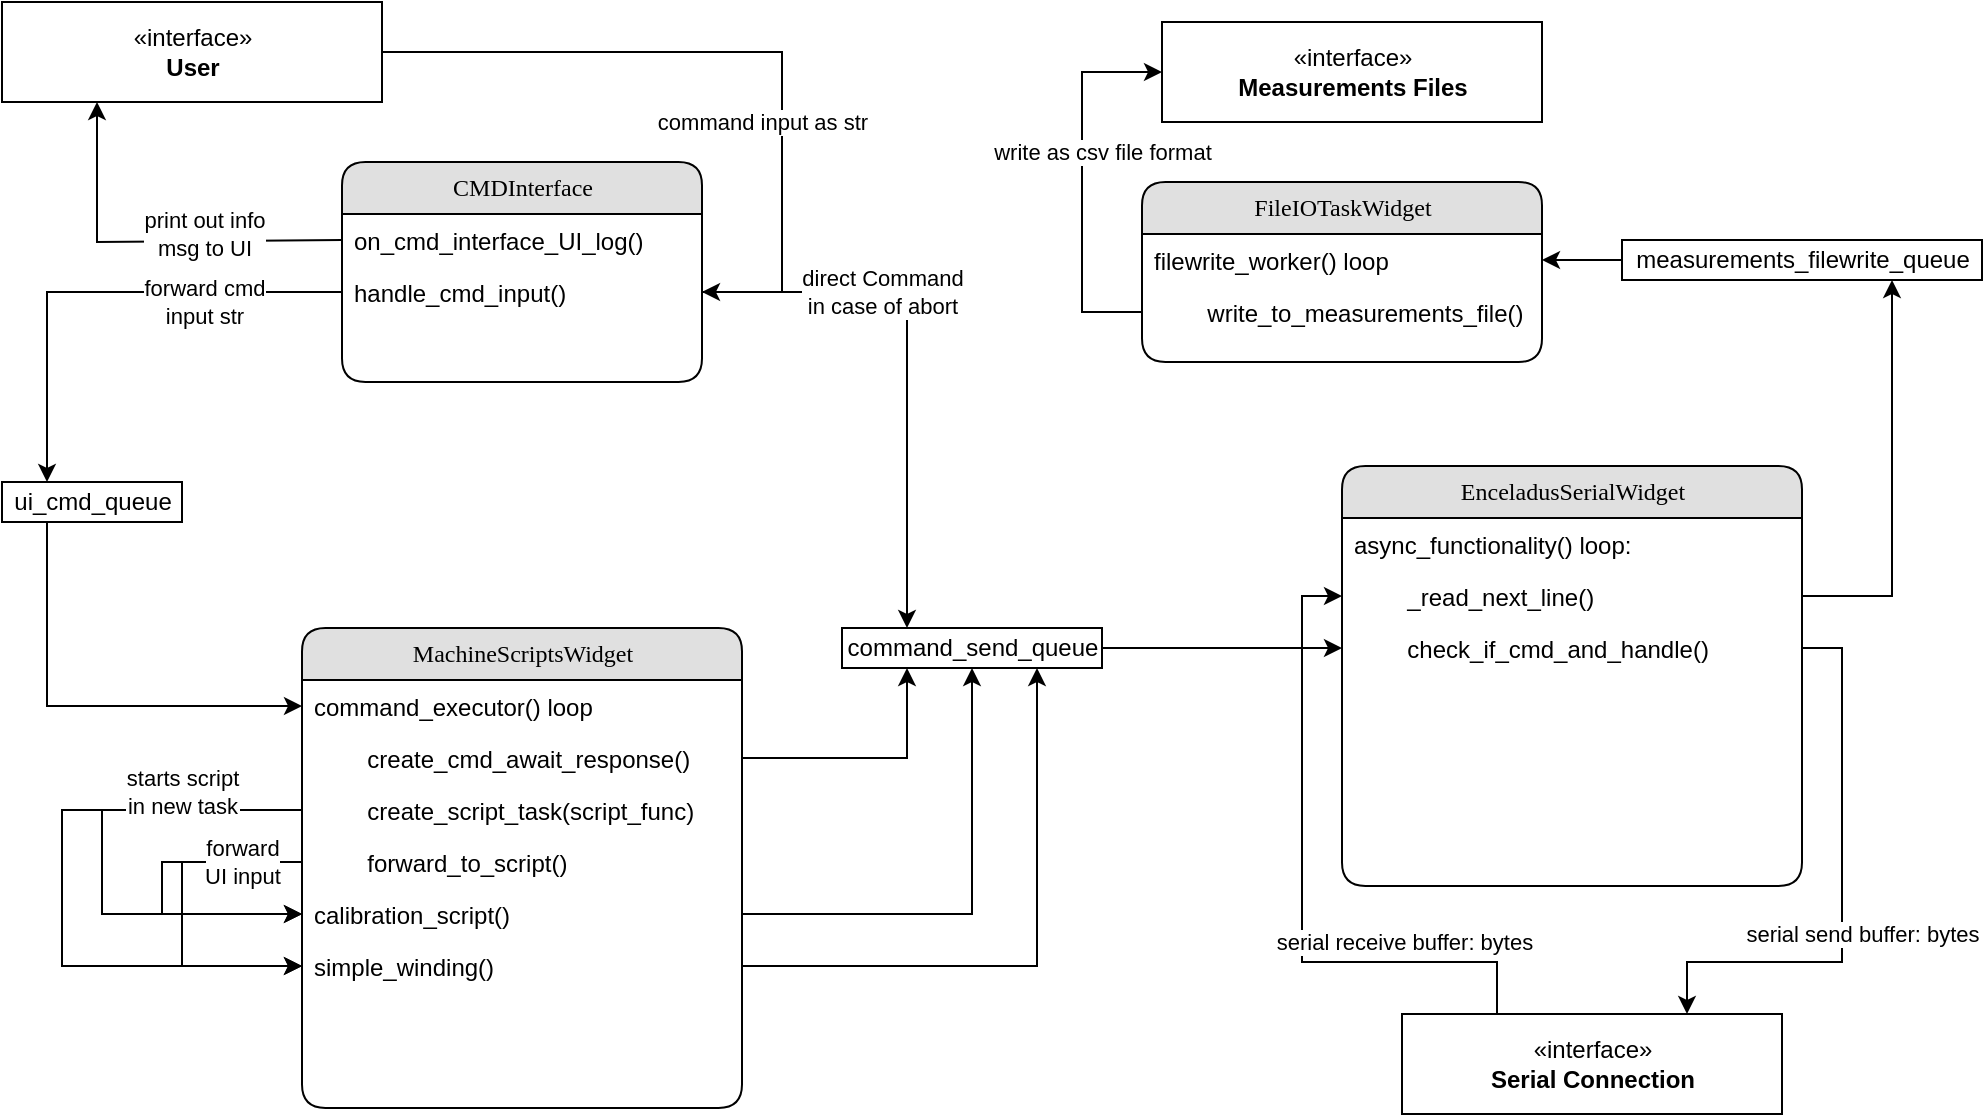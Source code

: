 <mxfile version="17.2.4" type="device"><diagram name="Page-1" id="5d7acffa-a066-3a61-03fe-96351882024d"><mxGraphModel dx="1185" dy="729" grid="1" gridSize="10" guides="1" tooltips="1" connect="1" arrows="1" fold="1" page="1" pageScale="1" pageWidth="1100" pageHeight="850" background="#ffffff" math="0" shadow="0"><root><mxCell id="0"/><mxCell id="1" parent="0"/><mxCell id="i4TpXxH6qMHAUGGeE5cf-1" value="CMDInterface" style="swimlane;html=1;fontStyle=0;childLayout=stackLayout;horizontal=1;startSize=26;fillColor=#e0e0e0;horizontalStack=0;resizeParent=1;resizeLast=0;collapsible=1;marginBottom=0;swimlaneFillColor=#ffffff;align=center;rounded=1;shadow=0;comic=0;labelBackgroundColor=none;strokeWidth=1;fontFamily=Verdana;fontSize=12" parent="1" vertex="1"><mxGeometry x="180" y="90" width="180" height="110" as="geometry"/></mxCell><mxCell id="i4TpXxH6qMHAUGGeE5cf-4" value="on_cmd_interface_UI_log()" style="text;html=1;strokeColor=none;fillColor=none;spacingLeft=4;spacingRight=4;whiteSpace=wrap;overflow=hidden;rotatable=0;points=[[0,0.5],[1,0.5]];portConstraint=eastwest;" parent="i4TpXxH6qMHAUGGeE5cf-1" vertex="1"><mxGeometry y="26" width="180" height="26" as="geometry"/></mxCell><mxCell id="i4TpXxH6qMHAUGGeE5cf-3" value="handle_cmd_input()" style="text;html=1;strokeColor=none;fillColor=none;spacingLeft=4;spacingRight=4;whiteSpace=wrap;overflow=hidden;rotatable=0;points=[[0,0.5],[1,0.5]];portConstraint=eastwest;" parent="i4TpXxH6qMHAUGGeE5cf-1" vertex="1"><mxGeometry y="52" width="180" height="26" as="geometry"/></mxCell><mxCell id="i4TpXxH6qMHAUGGeE5cf-5" value="EnceladusSerialWidget" style="swimlane;html=1;fontStyle=0;childLayout=stackLayout;horizontal=1;startSize=26;fillColor=#e0e0e0;horizontalStack=0;resizeParent=1;resizeLast=0;collapsible=1;marginBottom=0;swimlaneFillColor=#ffffff;align=center;rounded=1;shadow=0;comic=0;labelBackgroundColor=none;strokeWidth=1;fontFamily=Verdana;fontSize=12" parent="1" vertex="1"><mxGeometry x="680" y="242" width="230" height="210" as="geometry"/></mxCell><mxCell id="i4TpXxH6qMHAUGGeE5cf-28" value="async_functionality() loop:" style="text;html=1;strokeColor=none;fillColor=none;spacingLeft=4;spacingRight=4;whiteSpace=wrap;overflow=hidden;rotatable=0;points=[[0,0.5],[1,0.5]];portConstraint=eastwest;" parent="i4TpXxH6qMHAUGGeE5cf-5" vertex="1"><mxGeometry y="26" width="230" height="26" as="geometry"/></mxCell><mxCell id="i4TpXxH6qMHAUGGeE5cf-32" value="&lt;span&gt;&#9;&lt;/span&gt;&lt;span style=&quot;white-space: pre&quot;&gt;&#9;&lt;/span&gt;_read_next_line()" style="text;html=1;strokeColor=none;fillColor=none;spacingLeft=4;spacingRight=4;whiteSpace=wrap;overflow=hidden;rotatable=0;points=[[0,0.5],[1,0.5]];portConstraint=eastwest;" parent="i4TpXxH6qMHAUGGeE5cf-5" vertex="1"><mxGeometry y="52" width="230" height="26" as="geometry"/></mxCell><mxCell id="pS45frZ2TKlBnJ-dNqKN-1" value="&lt;span style=&quot;white-space: pre&quot;&gt;&#9;&lt;/span&gt;check_if_cmd_and_handle()" style="text;html=1;strokeColor=none;fillColor=none;spacingLeft=4;spacingRight=4;whiteSpace=wrap;overflow=hidden;rotatable=0;points=[[0,0.5],[1,0.5]];portConstraint=eastwest;" vertex="1" parent="i4TpXxH6qMHAUGGeE5cf-5"><mxGeometry y="78" width="230" height="26" as="geometry"/></mxCell><mxCell id="i4TpXxH6qMHAUGGeE5cf-9" value="FileIOTaskWidget" style="swimlane;html=1;fontStyle=0;childLayout=stackLayout;horizontal=1;startSize=26;fillColor=#e0e0e0;horizontalStack=0;resizeParent=1;resizeLast=0;collapsible=1;marginBottom=0;swimlaneFillColor=#ffffff;align=center;rounded=1;shadow=0;comic=0;labelBackgroundColor=none;strokeWidth=1;fontFamily=Verdana;fontSize=12" parent="1" vertex="1"><mxGeometry x="580" y="100" width="200" height="90" as="geometry"/></mxCell><mxCell id="i4TpXxH6qMHAUGGeE5cf-43" value="filewrite_worker() loop" style="text;html=1;strokeColor=none;fillColor=none;spacingLeft=4;spacingRight=4;whiteSpace=wrap;overflow=hidden;rotatable=0;points=[[0,0.5],[1,0.5]];portConstraint=eastwest;" parent="i4TpXxH6qMHAUGGeE5cf-9" vertex="1"><mxGeometry y="26" width="200" height="26" as="geometry"/></mxCell><mxCell id="i4TpXxH6qMHAUGGeE5cf-44" value="&lt;span style=&quot;white-space: pre&quot;&gt;&#9;&lt;/span&gt;write_to_measurements_file()" style="text;html=1;strokeColor=none;fillColor=none;spacingLeft=4;spacingRight=4;whiteSpace=wrap;overflow=hidden;rotatable=0;points=[[0,0.5],[1,0.5]];portConstraint=eastwest;" parent="i4TpXxH6qMHAUGGeE5cf-9" vertex="1"><mxGeometry y="52" width="200" height="26" as="geometry"/></mxCell><mxCell id="i4TpXxH6qMHAUGGeE5cf-13" value="MachineScriptsWidget" style="swimlane;html=1;fontStyle=0;childLayout=stackLayout;horizontal=1;startSize=26;fillColor=#e0e0e0;horizontalStack=0;resizeParent=1;resizeLast=0;collapsible=1;marginBottom=0;swimlaneFillColor=#ffffff;align=center;rounded=1;shadow=0;comic=0;labelBackgroundColor=none;strokeWidth=1;fontFamily=Verdana;fontSize=12" parent="1" vertex="1"><mxGeometry x="160" y="323" width="220" height="240" as="geometry"/></mxCell><mxCell id="i4TpXxH6qMHAUGGeE5cf-23" value="command_executor() loop" style="text;html=1;strokeColor=none;fillColor=none;spacingLeft=4;spacingRight=4;whiteSpace=wrap;overflow=hidden;rotatable=0;points=[[0,0.5],[1,0.5]];portConstraint=eastwest;" parent="i4TpXxH6qMHAUGGeE5cf-13" vertex="1"><mxGeometry y="26" width="220" height="26" as="geometry"/></mxCell><mxCell id="i4TpXxH6qMHAUGGeE5cf-15" value="&lt;span style=&quot;white-space: pre&quot;&gt;&#9;&lt;/span&gt;create_cmd_await_response()" style="text;html=1;strokeColor=none;fillColor=none;spacingLeft=4;spacingRight=4;whiteSpace=wrap;overflow=hidden;rotatable=0;points=[[0,0.5],[1,0.5]];portConstraint=eastwest;" parent="i4TpXxH6qMHAUGGeE5cf-13" vertex="1"><mxGeometry y="52" width="220" height="26" as="geometry"/></mxCell><mxCell id="pS45frZ2TKlBnJ-dNqKN-26" style="edgeStyle=orthogonalEdgeStyle;rounded=0;orthogonalLoop=1;jettySize=auto;html=1;exitX=0;exitY=0.5;exitDx=0;exitDy=0;entryX=0;entryY=0.5;entryDx=0;entryDy=0;" edge="1" parent="i4TpXxH6qMHAUGGeE5cf-13" source="pS45frZ2TKlBnJ-dNqKN-22" target="pS45frZ2TKlBnJ-dNqKN-25"><mxGeometry relative="1" as="geometry"><Array as="points"><mxPoint x="-120" y="91"/><mxPoint x="-120" y="169"/></Array></mxGeometry></mxCell><mxCell id="pS45frZ2TKlBnJ-dNqKN-27" style="edgeStyle=orthogonalEdgeStyle;rounded=0;orthogonalLoop=1;jettySize=auto;html=1;exitX=0;exitY=0.5;exitDx=0;exitDy=0;entryX=0;entryY=0.5;entryDx=0;entryDy=0;" edge="1" parent="i4TpXxH6qMHAUGGeE5cf-13" source="pS45frZ2TKlBnJ-dNqKN-22" target="pS45frZ2TKlBnJ-dNqKN-24"><mxGeometry relative="1" as="geometry"><Array as="points"><mxPoint x="-100" y="91"/><mxPoint x="-100" y="143"/></Array></mxGeometry></mxCell><mxCell id="pS45frZ2TKlBnJ-dNqKN-28" value="starts script&lt;br&gt;in new task" style="edgeLabel;html=1;align=center;verticalAlign=middle;resizable=0;points=[];" vertex="1" connectable="0" parent="pS45frZ2TKlBnJ-dNqKN-27"><mxGeometry x="-0.539" relative="1" as="geometry"><mxPoint x="-2" y="-9" as="offset"/></mxGeometry></mxCell><mxCell id="pS45frZ2TKlBnJ-dNqKN-22" value="&lt;span style=&quot;white-space: pre&quot;&gt;&#9;&lt;/span&gt;create_script_task(script_func)" style="text;html=1;strokeColor=none;fillColor=none;spacingLeft=4;spacingRight=4;whiteSpace=wrap;overflow=hidden;rotatable=0;points=[[0,0.5],[1,0.5]];portConstraint=eastwest;" vertex="1" parent="i4TpXxH6qMHAUGGeE5cf-13"><mxGeometry y="78" width="220" height="26" as="geometry"/></mxCell><mxCell id="pS45frZ2TKlBnJ-dNqKN-29" style="edgeStyle=orthogonalEdgeStyle;rounded=0;orthogonalLoop=1;jettySize=auto;html=1;exitX=0;exitY=0.5;exitDx=0;exitDy=0;entryX=0;entryY=0.5;entryDx=0;entryDy=0;" edge="1" parent="i4TpXxH6qMHAUGGeE5cf-13" source="pS45frZ2TKlBnJ-dNqKN-23" target="pS45frZ2TKlBnJ-dNqKN-24"><mxGeometry relative="1" as="geometry"><Array as="points"><mxPoint x="-70" y="117"/><mxPoint x="-70" y="143"/></Array></mxGeometry></mxCell><mxCell id="pS45frZ2TKlBnJ-dNqKN-30" style="edgeStyle=orthogonalEdgeStyle;rounded=0;orthogonalLoop=1;jettySize=auto;html=1;exitX=0;exitY=0.5;exitDx=0;exitDy=0;entryX=0;entryY=0.5;entryDx=0;entryDy=0;" edge="1" parent="i4TpXxH6qMHAUGGeE5cf-13" source="pS45frZ2TKlBnJ-dNqKN-23" target="pS45frZ2TKlBnJ-dNqKN-25"><mxGeometry relative="1" as="geometry"><Array as="points"><mxPoint x="-60" y="117"/><mxPoint x="-60" y="169"/></Array></mxGeometry></mxCell><mxCell id="pS45frZ2TKlBnJ-dNqKN-31" value="forward&lt;br&gt;UI input" style="edgeLabel;html=1;align=center;verticalAlign=middle;resizable=0;points=[];" vertex="1" connectable="0" parent="pS45frZ2TKlBnJ-dNqKN-30"><mxGeometry x="-0.715" relative="1" as="geometry"><mxPoint x="-6" as="offset"/></mxGeometry></mxCell><mxCell id="pS45frZ2TKlBnJ-dNqKN-23" value="&lt;span style=&quot;white-space: pre&quot;&gt;&#9;&lt;/span&gt;forward_to_script()" style="text;html=1;strokeColor=none;fillColor=none;spacingLeft=4;spacingRight=4;whiteSpace=wrap;overflow=hidden;rotatable=0;points=[[0,0.5],[1,0.5]];portConstraint=eastwest;" vertex="1" parent="i4TpXxH6qMHAUGGeE5cf-13"><mxGeometry y="104" width="220" height="26" as="geometry"/></mxCell><mxCell id="pS45frZ2TKlBnJ-dNqKN-24" value="calibration_script()" style="text;html=1;strokeColor=none;fillColor=none;spacingLeft=4;spacingRight=4;whiteSpace=wrap;overflow=hidden;rotatable=0;points=[[0,0.5],[1,0.5]];portConstraint=eastwest;" vertex="1" parent="i4TpXxH6qMHAUGGeE5cf-13"><mxGeometry y="130" width="220" height="26" as="geometry"/></mxCell><mxCell id="pS45frZ2TKlBnJ-dNqKN-25" value="simple_winding()" style="text;html=1;strokeColor=none;fillColor=none;spacingLeft=4;spacingRight=4;whiteSpace=wrap;overflow=hidden;rotatable=0;points=[[0,0.5],[1,0.5]];portConstraint=eastwest;" vertex="1" parent="i4TpXxH6qMHAUGGeE5cf-13"><mxGeometry y="156" width="220" height="26" as="geometry"/></mxCell><mxCell id="i4TpXxH6qMHAUGGeE5cf-31" style="edgeStyle=orthogonalEdgeStyle;rounded=0;orthogonalLoop=1;jettySize=auto;html=1;exitX=0.25;exitY=0;exitDx=0;exitDy=0;entryX=0;entryY=0.5;entryDx=0;entryDy=0;fontColor=#000000;" parent="1" source="i4TpXxH6qMHAUGGeE5cf-30" target="i4TpXxH6qMHAUGGeE5cf-32" edge="1"><mxGeometry relative="1" as="geometry"><Array as="points"><mxPoint x="758" y="490"/><mxPoint x="660" y="490"/><mxPoint x="660" y="307"/></Array></mxGeometry></mxCell><mxCell id="pS45frZ2TKlBnJ-dNqKN-5" value="serial receive buffer: bytes" style="edgeLabel;html=1;align=center;verticalAlign=middle;resizable=0;points=[];" vertex="1" connectable="0" parent="i4TpXxH6qMHAUGGeE5cf-31"><mxGeometry x="-0.248" y="-2" relative="1" as="geometry"><mxPoint x="50" y="-8" as="offset"/></mxGeometry></mxCell><mxCell id="i4TpXxH6qMHAUGGeE5cf-30" value="&lt;span&gt;«interface»&lt;br&gt;&lt;b&gt;Serial Connection&lt;/b&gt;&lt;/span&gt;" style="html=1;labelBackgroundColor=#FFFFFF;" parent="1" vertex="1"><mxGeometry x="710" y="516" width="190" height="50" as="geometry"/></mxCell><mxCell id="i4TpXxH6qMHAUGGeE5cf-35" style="edgeStyle=orthogonalEdgeStyle;rounded=0;orthogonalLoop=1;jettySize=auto;html=1;exitX=1;exitY=0.5;exitDx=0;exitDy=0;fontColor=#000000;entryX=0.75;entryY=1;entryDx=0;entryDy=0;" parent="1" source="i4TpXxH6qMHAUGGeE5cf-32" target="pS45frZ2TKlBnJ-dNqKN-38" edge="1"><mxGeometry relative="1" as="geometry"><mxPoint x="800" y="230" as="targetPoint"/><Array as="points"><mxPoint x="955" y="307"/></Array></mxGeometry></mxCell><mxCell id="i4TpXxH6qMHAUGGeE5cf-37" value="&lt;span&gt;«interface»&lt;br&gt;&lt;b&gt;Measurements Files&lt;/b&gt;&lt;br&gt;&lt;/span&gt;" style="html=1;labelBackgroundColor=#FFFFFF;" parent="1" vertex="1"><mxGeometry x="590" y="20" width="190" height="50" as="geometry"/></mxCell><mxCell id="i4TpXxH6qMHAUGGeE5cf-40" style="edgeStyle=orthogonalEdgeStyle;rounded=0;orthogonalLoop=1;jettySize=auto;html=1;exitX=1;exitY=0.5;exitDx=0;exitDy=0;entryX=0.75;entryY=0;entryDx=0;entryDy=0;fontColor=#000000;" parent="1" source="pS45frZ2TKlBnJ-dNqKN-1" target="i4TpXxH6qMHAUGGeE5cf-30" edge="1"><mxGeometry relative="1" as="geometry"><mxPoint x="670" y="479" as="sourcePoint"/><Array as="points"><mxPoint x="930" y="333"/><mxPoint x="930" y="490"/><mxPoint x="853" y="490"/></Array></mxGeometry></mxCell><mxCell id="pS45frZ2TKlBnJ-dNqKN-4" value="serial send buffer: bytes" style="edgeLabel;html=1;align=center;verticalAlign=middle;resizable=0;points=[];" vertex="1" connectable="0" parent="i4TpXxH6qMHAUGGeE5cf-40"><mxGeometry x="-0.068" relative="1" as="geometry"><mxPoint x="10" y="32" as="offset"/></mxGeometry></mxCell><mxCell id="pS45frZ2TKlBnJ-dNqKN-7" style="edgeStyle=orthogonalEdgeStyle;rounded=0;orthogonalLoop=1;jettySize=auto;html=1;exitX=0;exitY=0.5;exitDx=0;exitDy=0;entryX=0;entryY=0.5;entryDx=0;entryDy=0;" edge="1" parent="1" source="i4TpXxH6qMHAUGGeE5cf-44" target="i4TpXxH6qMHAUGGeE5cf-37"><mxGeometry relative="1" as="geometry"><Array as="points"><mxPoint x="550" y="165"/><mxPoint x="550" y="45"/></Array></mxGeometry></mxCell><mxCell id="pS45frZ2TKlBnJ-dNqKN-8" value="write as csv file format" style="edgeLabel;html=1;align=center;verticalAlign=middle;resizable=0;points=[];" vertex="1" connectable="0" parent="pS45frZ2TKlBnJ-dNqKN-7"><mxGeometry x="0.025" y="1" relative="1" as="geometry"><mxPoint x="11" y="-13" as="offset"/></mxGeometry></mxCell><mxCell id="pS45frZ2TKlBnJ-dNqKN-10" style="edgeStyle=orthogonalEdgeStyle;rounded=0;orthogonalLoop=1;jettySize=auto;html=1;exitX=1;exitY=0.5;exitDx=0;exitDy=0;entryX=1;entryY=0.5;entryDx=0;entryDy=0;" edge="1" parent="1" source="pS45frZ2TKlBnJ-dNqKN-9" target="i4TpXxH6qMHAUGGeE5cf-3"><mxGeometry relative="1" as="geometry"><Array as="points"><mxPoint x="400" y="35"/><mxPoint x="400" y="155"/></Array></mxGeometry></mxCell><mxCell id="pS45frZ2TKlBnJ-dNqKN-11" value="command input as str" style="edgeLabel;html=1;align=center;verticalAlign=middle;resizable=0;points=[];" vertex="1" connectable="0" parent="pS45frZ2TKlBnJ-dNqKN-10"><mxGeometry x="-0.224" y="3" relative="1" as="geometry"><mxPoint x="50" y="38" as="offset"/></mxGeometry></mxCell><mxCell id="pS45frZ2TKlBnJ-dNqKN-9" value="&lt;span&gt;«interface»&lt;br&gt;&lt;b&gt;User&lt;/b&gt;&lt;br&gt;&lt;/span&gt;" style="html=1;labelBackgroundColor=#FFFFFF;" vertex="1" parent="1"><mxGeometry x="10" y="10" width="190" height="50" as="geometry"/></mxCell><mxCell id="pS45frZ2TKlBnJ-dNqKN-12" style="edgeStyle=orthogonalEdgeStyle;rounded=0;orthogonalLoop=1;jettySize=auto;html=1;exitX=0;exitY=0.5;exitDx=0;exitDy=0;entryX=0.25;entryY=0;entryDx=0;entryDy=0;" edge="1" parent="1" source="i4TpXxH6qMHAUGGeE5cf-3" target="pS45frZ2TKlBnJ-dNqKN-36"><mxGeometry relative="1" as="geometry"><mxPoint x="180" y="290" as="targetPoint"/><Array as="points"><mxPoint x="33" y="155"/></Array></mxGeometry></mxCell><mxCell id="pS45frZ2TKlBnJ-dNqKN-15" value="&lt;span style=&quot;color: rgba(0 , 0 , 0 , 0) ; font-family: monospace ; font-size: 0px ; background-color: rgb(248 , 249 , 250)&quot;&gt;%3CmxGraphModel%3E%3Croot%3E%3CmxCell%20id%3D%220%22%2F%3E%3CmxCell%20id%3D%221%22%20parent%3D%220%22%2F%3E%3CmxCell%20id%3D%222%22%20value%3D%22%26lt%3Bspan%26gt%3B%C2%ABinterface%C2%BB%26lt%3Bbr%26gt%3B%26lt%3Bb%26gt%3BSerial%20Connection%26lt%3B%2Fb%26gt%3B%26lt%3B%2Fspan%26gt%3B%22%20style%3D%22html%3D1%3BlabelBackgroundColor%3D%23FFFFFF%3B%22%20vertex%3D%221%22%20parent%3D%221%22%3E%3CmxGeometry%20x%3D%22200%22%20y%3D%22650%22%20width%3D%22190%22%20height%3D%2250%22%20as%3D%22geometry%22%2F%3E%3C%2FmxCell%3E%3C%2Froot%3E%3C%2FmxGraphModel%3E&lt;/span&gt;&lt;span style=&quot;color: rgba(0 , 0 , 0 , 0) ; font-family: monospace ; font-size: 0px ; background-color: rgb(248 , 249 , 250)&quot;&gt;%3CmxGraphModel%3E%3Croot%3E%3CmxCell%20id%3D%220%22%2F%3E%3CmxCell%20id%3D%221%22%20parent%3D%220%22%2F%3E%3CmxCell%20id%3D%222%22%20value%3D%22%26lt%3Bspan%26gt%3B%C2%ABinterface%C2%BB%26lt%3Bbr%26gt%3B%26lt%3Bb%26gt%3BSerial%20Connection%26lt%3B%2Fb%26gt%3B%26lt%3B%2Fspan%26gt%3B%22%20style%3D%22html%3D1%3BlabelBackgroundColor%3D%23FFFFFF%3B%22%20vertex%3D%221%22%20parent%3D%221%22%3E%3CmxGeometry%20x%3D%22200%22%20y%3D%22650%22%20width%3D%22190%22%20height%3D%2250%22%20as%3D%22geometry%22%2F%3E%3C%2FmxCell%3E%3C%2Froot%3E%3C%2FmxGraphModel%3Ef&lt;/span&gt;" style="edgeLabel;html=1;align=center;verticalAlign=middle;resizable=0;points=[];" vertex="1" connectable="0" parent="pS45frZ2TKlBnJ-dNqKN-12"><mxGeometry x="-0.402" relative="1" as="geometry"><mxPoint as="offset"/></mxGeometry></mxCell><mxCell id="pS45frZ2TKlBnJ-dNqKN-16" value="forward cmd&lt;br&gt;input str" style="edgeLabel;html=1;align=center;verticalAlign=middle;resizable=0;points=[];" vertex="1" connectable="0" parent="pS45frZ2TKlBnJ-dNqKN-12"><mxGeometry x="-0.153" relative="1" as="geometry"><mxPoint x="33" y="5" as="offset"/></mxGeometry></mxCell><mxCell id="pS45frZ2TKlBnJ-dNqKN-13" style="edgeStyle=orthogonalEdgeStyle;rounded=0;orthogonalLoop=1;jettySize=auto;html=1;exitX=1;exitY=0.5;exitDx=0;exitDy=0;entryX=0.25;entryY=0;entryDx=0;entryDy=0;" edge="1" parent="1" source="i4TpXxH6qMHAUGGeE5cf-3" target="pS45frZ2TKlBnJ-dNqKN-37"><mxGeometry relative="1" as="geometry"><mxPoint x="470" y="370" as="targetPoint"/><Array as="points"><mxPoint x="463" y="155"/></Array></mxGeometry></mxCell><mxCell id="pS45frZ2TKlBnJ-dNqKN-14" value="direct Command&lt;br&gt;in case of abort" style="edgeLabel;html=1;align=center;verticalAlign=middle;resizable=0;points=[];" vertex="1" connectable="0" parent="pS45frZ2TKlBnJ-dNqKN-13"><mxGeometry x="-0.607" y="1" relative="1" as="geometry"><mxPoint x="37" y="1" as="offset"/></mxGeometry></mxCell><mxCell id="pS45frZ2TKlBnJ-dNqKN-17" style="edgeStyle=orthogonalEdgeStyle;rounded=0;orthogonalLoop=1;jettySize=auto;html=1;exitX=0;exitY=0.5;exitDx=0;exitDy=0;entryX=0.25;entryY=1;entryDx=0;entryDy=0;" edge="1" parent="1" source="i4TpXxH6qMHAUGGeE5cf-4" target="pS45frZ2TKlBnJ-dNqKN-9"><mxGeometry relative="1" as="geometry"><Array as="points"><mxPoint x="180" y="130"/><mxPoint x="57" y="130"/></Array></mxGeometry></mxCell><mxCell id="pS45frZ2TKlBnJ-dNqKN-18" value="print out info&lt;br&gt;msg to UI" style="edgeLabel;html=1;align=center;verticalAlign=middle;resizable=0;points=[];" vertex="1" connectable="0" parent="pS45frZ2TKlBnJ-dNqKN-17"><mxGeometry x="0.283" y="-1" relative="1" as="geometry"><mxPoint x="52" y="-3" as="offset"/></mxGeometry></mxCell><mxCell id="pS45frZ2TKlBnJ-dNqKN-32" style="edgeStyle=orthogonalEdgeStyle;rounded=0;orthogonalLoop=1;jettySize=auto;html=1;exitX=1;exitY=0.5;exitDx=0;exitDy=0;entryX=0.5;entryY=1;entryDx=0;entryDy=0;" edge="1" parent="1" source="pS45frZ2TKlBnJ-dNqKN-24" target="pS45frZ2TKlBnJ-dNqKN-37"><mxGeometry relative="1" as="geometry"><Array as="points"><mxPoint x="495" y="466"/></Array></mxGeometry></mxCell><mxCell id="pS45frZ2TKlBnJ-dNqKN-33" style="edgeStyle=orthogonalEdgeStyle;rounded=0;orthogonalLoop=1;jettySize=auto;html=1;exitX=1;exitY=0.5;exitDx=0;exitDy=0;entryX=0.75;entryY=1;entryDx=0;entryDy=0;" edge="1" parent="1" source="pS45frZ2TKlBnJ-dNqKN-25" target="pS45frZ2TKlBnJ-dNqKN-37"><mxGeometry relative="1" as="geometry"><mxPoint x="430" y="450" as="targetPoint"/><Array as="points"><mxPoint x="528" y="492"/></Array></mxGeometry></mxCell><mxCell id="pS45frZ2TKlBnJ-dNqKN-20" style="edgeStyle=orthogonalEdgeStyle;rounded=0;orthogonalLoop=1;jettySize=auto;html=1;exitX=1;exitY=0.5;exitDx=0;exitDy=0;entryX=0.25;entryY=1;entryDx=0;entryDy=0;" edge="1" parent="1" source="i4TpXxH6qMHAUGGeE5cf-15" target="pS45frZ2TKlBnJ-dNqKN-37"><mxGeometry relative="1" as="geometry"><Array as="points"><mxPoint x="463" y="388"/></Array></mxGeometry></mxCell><mxCell id="pS45frZ2TKlBnJ-dNqKN-41" style="edgeStyle=orthogonalEdgeStyle;rounded=0;orthogonalLoop=1;jettySize=auto;html=1;exitX=0.25;exitY=1;exitDx=0;exitDy=0;entryX=0;entryY=0.5;entryDx=0;entryDy=0;" edge="1" parent="1" source="pS45frZ2TKlBnJ-dNqKN-36" target="i4TpXxH6qMHAUGGeE5cf-23"><mxGeometry relative="1" as="geometry"/></mxCell><mxCell id="pS45frZ2TKlBnJ-dNqKN-36" value="ui_cmd_queue" style="html=1;" vertex="1" parent="1"><mxGeometry x="10" y="250" width="90" height="20" as="geometry"/></mxCell><mxCell id="pS45frZ2TKlBnJ-dNqKN-39" style="edgeStyle=orthogonalEdgeStyle;rounded=0;orthogonalLoop=1;jettySize=auto;html=1;exitX=1;exitY=0.5;exitDx=0;exitDy=0;entryX=0;entryY=0.5;entryDx=0;entryDy=0;" edge="1" parent="1" source="pS45frZ2TKlBnJ-dNqKN-37" target="pS45frZ2TKlBnJ-dNqKN-1"><mxGeometry relative="1" as="geometry"/></mxCell><mxCell id="pS45frZ2TKlBnJ-dNqKN-37" value="command_send_queue" style="html=1;" vertex="1" parent="1"><mxGeometry x="430" y="323" width="130" height="20" as="geometry"/></mxCell><mxCell id="pS45frZ2TKlBnJ-dNqKN-40" style="edgeStyle=orthogonalEdgeStyle;rounded=0;orthogonalLoop=1;jettySize=auto;html=1;exitX=0;exitY=0.5;exitDx=0;exitDy=0;entryX=1;entryY=0.5;entryDx=0;entryDy=0;" edge="1" parent="1" source="pS45frZ2TKlBnJ-dNqKN-38" target="i4TpXxH6qMHAUGGeE5cf-43"><mxGeometry relative="1" as="geometry"/></mxCell><mxCell id="pS45frZ2TKlBnJ-dNqKN-38" value="measurements_filewrite_queue" style="html=1;" vertex="1" parent="1"><mxGeometry x="820" y="129" width="180" height="20" as="geometry"/></mxCell></root></mxGraphModel></diagram></mxfile>
